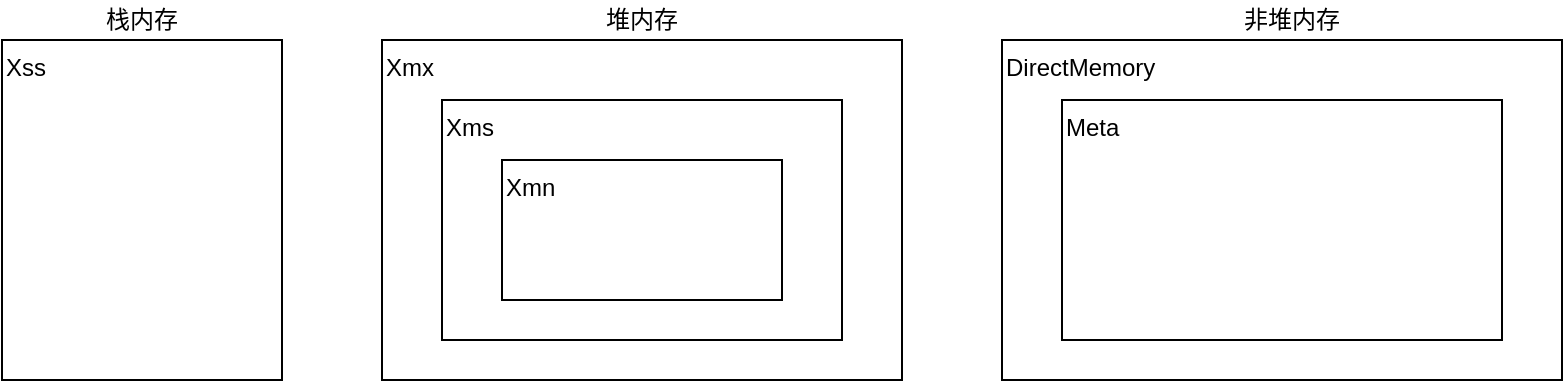 <mxfile version="13.8.1" type="device"><diagram id="CKd-r5-MQWvJGC-cpmTS" name="Page-1"><mxGraphModel dx="1426" dy="794" grid="1" gridSize="10" guides="1" tooltips="1" connect="1" arrows="1" fold="1" page="1" pageScale="1" pageWidth="850" pageHeight="1100" math="0" shadow="0"><root><mxCell id="0"/><mxCell id="1" parent="0"/><mxCell id="VjlbPzMWovGi1Vs4Lv06-5" value="DirectMemory" style="rounded=0;whiteSpace=wrap;html=1;align=left;verticalAlign=top;" vertex="1" parent="1"><mxGeometry x="540" y="260" width="280" height="170" as="geometry"/></mxCell><mxCell id="VjlbPzMWovGi1Vs4Lv06-1" value="Xmx" style="rounded=0;whiteSpace=wrap;html=1;align=left;verticalAlign=top;" vertex="1" parent="1"><mxGeometry x="230" y="260" width="260" height="170" as="geometry"/></mxCell><mxCell id="VjlbPzMWovGi1Vs4Lv06-2" value="Xms" style="rounded=0;whiteSpace=wrap;html=1;verticalAlign=top;align=left;" vertex="1" parent="1"><mxGeometry x="260" y="290" width="200" height="120" as="geometry"/></mxCell><mxCell id="VjlbPzMWovGi1Vs4Lv06-3" value="Xmn" style="rounded=0;whiteSpace=wrap;html=1;align=left;verticalAlign=top;" vertex="1" parent="1"><mxGeometry x="290" y="320" width="140" height="70" as="geometry"/></mxCell><mxCell id="VjlbPzMWovGi1Vs4Lv06-4" value="Meta" style="rounded=0;whiteSpace=wrap;html=1;align=left;verticalAlign=top;" vertex="1" parent="1"><mxGeometry x="570" y="290" width="220" height="120" as="geometry"/></mxCell><mxCell id="VjlbPzMWovGi1Vs4Lv06-6" value="Xss" style="rounded=0;whiteSpace=wrap;html=1;align=left;verticalAlign=top;" vertex="1" parent="1"><mxGeometry x="40" y="260" width="140" height="170" as="geometry"/></mxCell><mxCell id="VjlbPzMWovGi1Vs4Lv06-7" value="栈内存" style="text;html=1;strokeColor=none;fillColor=none;align=center;verticalAlign=middle;whiteSpace=wrap;rounded=0;" vertex="1" parent="1"><mxGeometry x="90" y="240" width="40" height="20" as="geometry"/></mxCell><mxCell id="VjlbPzMWovGi1Vs4Lv06-8" value="堆内存" style="text;html=1;strokeColor=none;fillColor=none;align=center;verticalAlign=middle;whiteSpace=wrap;rounded=0;" vertex="1" parent="1"><mxGeometry x="340" y="240" width="40" height="20" as="geometry"/></mxCell><mxCell id="VjlbPzMWovGi1Vs4Lv06-9" value="非堆内存" style="text;html=1;strokeColor=none;fillColor=none;align=center;verticalAlign=middle;whiteSpace=wrap;rounded=0;" vertex="1" parent="1"><mxGeometry x="650" y="240" width="70" height="20" as="geometry"/></mxCell></root></mxGraphModel></diagram></mxfile>